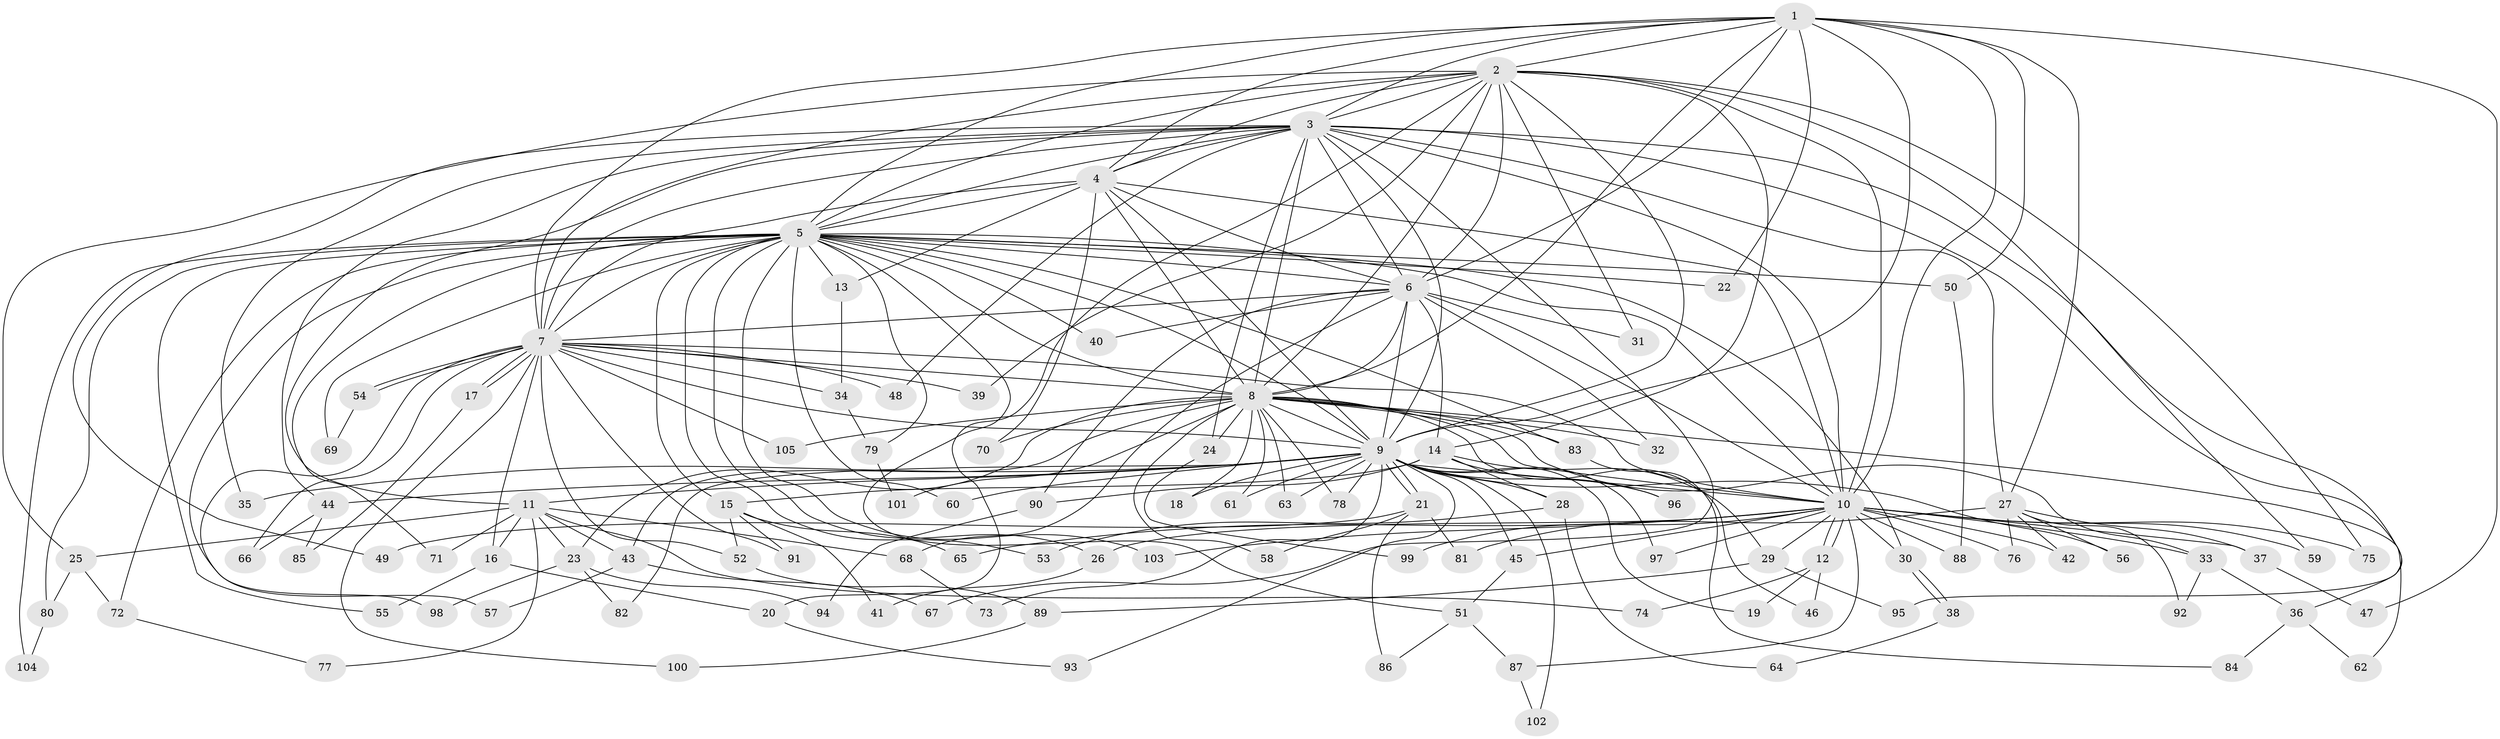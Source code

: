 // Generated by graph-tools (version 1.1) at 2025/11/02/27/25 16:11:04]
// undirected, 105 vertices, 235 edges
graph export_dot {
graph [start="1"]
  node [color=gray90,style=filled];
  1;
  2;
  3;
  4;
  5;
  6;
  7;
  8;
  9;
  10;
  11;
  12;
  13;
  14;
  15;
  16;
  17;
  18;
  19;
  20;
  21;
  22;
  23;
  24;
  25;
  26;
  27;
  28;
  29;
  30;
  31;
  32;
  33;
  34;
  35;
  36;
  37;
  38;
  39;
  40;
  41;
  42;
  43;
  44;
  45;
  46;
  47;
  48;
  49;
  50;
  51;
  52;
  53;
  54;
  55;
  56;
  57;
  58;
  59;
  60;
  61;
  62;
  63;
  64;
  65;
  66;
  67;
  68;
  69;
  70;
  71;
  72;
  73;
  74;
  75;
  76;
  77;
  78;
  79;
  80;
  81;
  82;
  83;
  84;
  85;
  86;
  87;
  88;
  89;
  90;
  91;
  92;
  93;
  94;
  95;
  96;
  97;
  98;
  99;
  100;
  101;
  102;
  103;
  104;
  105;
  1 -- 2;
  1 -- 3;
  1 -- 4;
  1 -- 5;
  1 -- 6;
  1 -- 7;
  1 -- 8;
  1 -- 9;
  1 -- 10;
  1 -- 22;
  1 -- 27;
  1 -- 47;
  1 -- 50;
  2 -- 3;
  2 -- 4;
  2 -- 5;
  2 -- 6;
  2 -- 7;
  2 -- 8;
  2 -- 9;
  2 -- 10;
  2 -- 14;
  2 -- 20;
  2 -- 25;
  2 -- 31;
  2 -- 39;
  2 -- 59;
  2 -- 75;
  3 -- 4;
  3 -- 5;
  3 -- 6;
  3 -- 7;
  3 -- 8;
  3 -- 9;
  3 -- 10;
  3 -- 11;
  3 -- 24;
  3 -- 27;
  3 -- 35;
  3 -- 36;
  3 -- 44;
  3 -- 48;
  3 -- 49;
  3 -- 67;
  3 -- 95;
  4 -- 5;
  4 -- 6;
  4 -- 7;
  4 -- 8;
  4 -- 9;
  4 -- 10;
  4 -- 13;
  4 -- 70;
  5 -- 6;
  5 -- 7;
  5 -- 8;
  5 -- 9;
  5 -- 10;
  5 -- 13;
  5 -- 15;
  5 -- 22;
  5 -- 26;
  5 -- 30;
  5 -- 40;
  5 -- 50;
  5 -- 51;
  5 -- 53;
  5 -- 55;
  5 -- 57;
  5 -- 60;
  5 -- 69;
  5 -- 71;
  5 -- 72;
  5 -- 79;
  5 -- 80;
  5 -- 83;
  5 -- 103;
  5 -- 104;
  6 -- 7;
  6 -- 8;
  6 -- 9;
  6 -- 10;
  6 -- 14;
  6 -- 31;
  6 -- 32;
  6 -- 40;
  6 -- 68;
  6 -- 90;
  7 -- 8;
  7 -- 9;
  7 -- 10;
  7 -- 16;
  7 -- 17;
  7 -- 17;
  7 -- 34;
  7 -- 39;
  7 -- 48;
  7 -- 52;
  7 -- 54;
  7 -- 54;
  7 -- 66;
  7 -- 91;
  7 -- 98;
  7 -- 100;
  7 -- 105;
  8 -- 9;
  8 -- 10;
  8 -- 18;
  8 -- 23;
  8 -- 24;
  8 -- 32;
  8 -- 33;
  8 -- 43;
  8 -- 46;
  8 -- 58;
  8 -- 61;
  8 -- 62;
  8 -- 63;
  8 -- 70;
  8 -- 78;
  8 -- 83;
  8 -- 101;
  8 -- 105;
  9 -- 10;
  9 -- 11;
  9 -- 18;
  9 -- 19;
  9 -- 21;
  9 -- 21;
  9 -- 28;
  9 -- 35;
  9 -- 44;
  9 -- 45;
  9 -- 56;
  9 -- 60;
  9 -- 61;
  9 -- 63;
  9 -- 73;
  9 -- 78;
  9 -- 82;
  9 -- 93;
  9 -- 96;
  9 -- 97;
  9 -- 102;
  10 -- 12;
  10 -- 12;
  10 -- 26;
  10 -- 29;
  10 -- 30;
  10 -- 33;
  10 -- 37;
  10 -- 42;
  10 -- 45;
  10 -- 59;
  10 -- 65;
  10 -- 75;
  10 -- 76;
  10 -- 87;
  10 -- 88;
  10 -- 97;
  10 -- 99;
  10 -- 103;
  11 -- 16;
  11 -- 23;
  11 -- 25;
  11 -- 43;
  11 -- 68;
  11 -- 71;
  11 -- 74;
  11 -- 77;
  12 -- 19;
  12 -- 46;
  12 -- 74;
  13 -- 34;
  14 -- 15;
  14 -- 28;
  14 -- 29;
  14 -- 90;
  14 -- 96;
  15 -- 41;
  15 -- 52;
  15 -- 65;
  15 -- 91;
  16 -- 20;
  16 -- 55;
  17 -- 85;
  20 -- 93;
  21 -- 49;
  21 -- 58;
  21 -- 81;
  21 -- 86;
  23 -- 82;
  23 -- 94;
  23 -- 98;
  24 -- 99;
  25 -- 72;
  25 -- 80;
  26 -- 41;
  27 -- 37;
  27 -- 42;
  27 -- 56;
  27 -- 76;
  27 -- 81;
  27 -- 92;
  28 -- 53;
  28 -- 64;
  29 -- 89;
  29 -- 95;
  30 -- 38;
  30 -- 38;
  33 -- 36;
  33 -- 92;
  34 -- 79;
  36 -- 62;
  36 -- 84;
  37 -- 47;
  38 -- 64;
  43 -- 57;
  43 -- 67;
  44 -- 66;
  44 -- 85;
  45 -- 51;
  50 -- 88;
  51 -- 86;
  51 -- 87;
  52 -- 89;
  54 -- 69;
  68 -- 73;
  72 -- 77;
  79 -- 101;
  80 -- 104;
  83 -- 84;
  87 -- 102;
  89 -- 100;
  90 -- 94;
}
